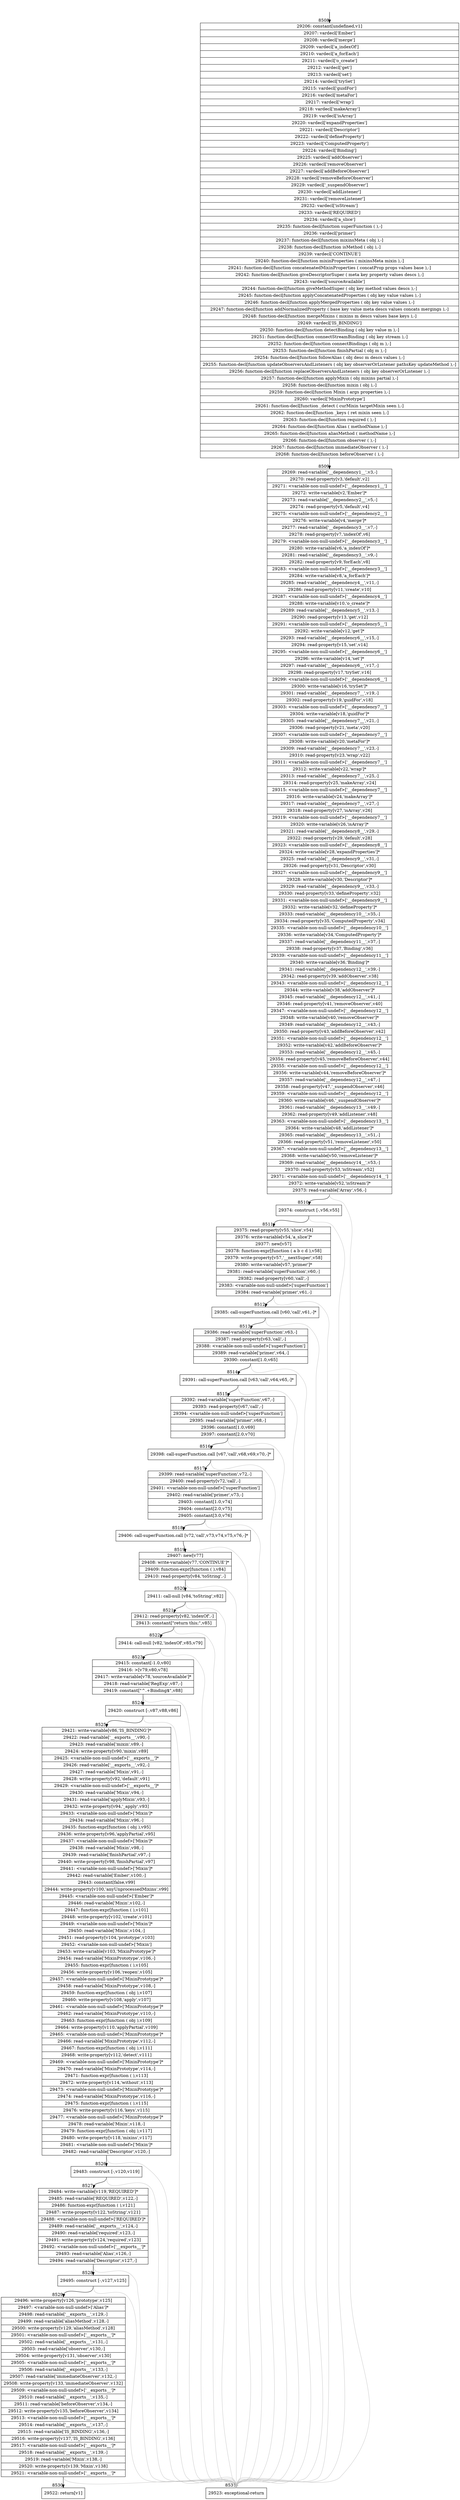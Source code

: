 digraph {
rankdir="TD"
BB_entry662[shape=none,label=""];
BB_entry662 -> BB8508 [tailport=s, headport=n, headlabel="    8508"]
BB8508 [shape=record label="{29206: constant[undefined,v1]|29207: vardecl['Ember']|29208: vardecl['merge']|29209: vardecl['a_indexOf']|29210: vardecl['a_forEach']|29211: vardecl['o_create']|29212: vardecl['get']|29213: vardecl['set']|29214: vardecl['trySet']|29215: vardecl['guidFor']|29216: vardecl['metaFor']|29217: vardecl['wrap']|29218: vardecl['makeArray']|29219: vardecl['isArray']|29220: vardecl['expandProperties']|29221: vardecl['Descriptor']|29222: vardecl['defineProperty']|29223: vardecl['ComputedProperty']|29224: vardecl['Binding']|29225: vardecl['addObserver']|29226: vardecl['removeObserver']|29227: vardecl['addBeforeObserver']|29228: vardecl['removeBeforeObserver']|29229: vardecl['_suspendObserver']|29230: vardecl['addListener']|29231: vardecl['removeListener']|29232: vardecl['isStream']|29233: vardecl['REQUIRED']|29234: vardecl['a_slice']|29235: function-decl[function superFunction ( ),-]|29236: vardecl['primer']|29237: function-decl[function mixinsMeta ( obj ),-]|29238: function-decl[function isMethod ( obj ),-]|29239: vardecl['CONTINUE']|29240: function-decl[function mixinProperties ( mixinsMeta mixin ),-]|29241: function-decl[function concatenatedMixinProperties ( concatProp props values base ),-]|29242: function-decl[function giveDescriptorSuper ( meta key property values descs ),-]|29243: vardecl['sourceAvailable']|29244: function-decl[function giveMethodSuper ( obj key method values descs ),-]|29245: function-decl[function applyConcatenatedProperties ( obj key value values ),-]|29246: function-decl[function applyMergedProperties ( obj key value values ),-]|29247: function-decl[function addNormalizedProperty ( base key value meta descs values concats mergings ),-]|29248: function-decl[function mergeMixins ( mixins m descs values base keys ),-]|29249: vardecl['IS_BINDING']|29250: function-decl[function detectBinding ( obj key value m ),-]|29251: function-decl[function connectStreamBinding ( obj key stream ),-]|29252: function-decl[function connectBindings ( obj m ),-]|29253: function-decl[function finishPartial ( obj m ),-]|29254: function-decl[function followAlias ( obj desc m descs values ),-]|29255: function-decl[function updateObserversAndListeners ( obj key observerOrListener pathsKey updateMethod ),-]|29256: function-decl[function replaceObserversAndListeners ( obj key observerOrListener ),-]|29257: function-decl[function applyMixin ( obj mixins partial ),-]|29258: function-decl[function mixin ( obj ),-]|29259: function-decl[function Mixin ( args properties ),-]|29260: vardecl['MixinPrototype']|29261: function-decl[function _detect ( curMixin targetMixin seen ),-]|29262: function-decl[function _keys ( ret mixin seen ),-]|29263: function-decl[function required ( ),-]|29264: function-decl[function Alias ( methodName ),-]|29265: function-decl[function aliasMethod ( methodName ),-]|29266: function-decl[function observer ( ),-]|29267: function-decl[function immediateObserver ( ),-]|29268: function-decl[function beforeObserver ( ),-]}" ] 
BB8508 -> BB8509 [tailport=s, headport=n, headlabel="      8509"]
BB8509 [shape=record label="{29269: read-variable['__dependency1__',v3,-]|29270: read-property[v3,'default',v2]|29271: \<variable-non-null-undef\>['__dependency1__']|29272: write-variable[v2,'Ember']*|29273: read-variable['__dependency2__',v5,-]|29274: read-property[v5,'default',v4]|29275: \<variable-non-null-undef\>['__dependency2__']|29276: write-variable[v4,'merge']*|29277: read-variable['__dependency3__',v7,-]|29278: read-property[v7,'indexOf',v6]|29279: \<variable-non-null-undef\>['__dependency3__']|29280: write-variable[v6,'a_indexOf']*|29281: read-variable['__dependency3__',v9,-]|29282: read-property[v9,'forEach',v8]|29283: \<variable-non-null-undef\>['__dependency3__']|29284: write-variable[v8,'a_forEach']*|29285: read-variable['__dependency4__',v11,-]|29286: read-property[v11,'create',v10]|29287: \<variable-non-null-undef\>['__dependency4__']|29288: write-variable[v10,'o_create']*|29289: read-variable['__dependency5__',v13,-]|29290: read-property[v13,'get',v12]|29291: \<variable-non-null-undef\>['__dependency5__']|29292: write-variable[v12,'get']*|29293: read-variable['__dependency6__',v15,-]|29294: read-property[v15,'set',v14]|29295: \<variable-non-null-undef\>['__dependency6__']|29296: write-variable[v14,'set']*|29297: read-variable['__dependency6__',v17,-]|29298: read-property[v17,'trySet',v16]|29299: \<variable-non-null-undef\>['__dependency6__']|29300: write-variable[v16,'trySet']*|29301: read-variable['__dependency7__',v19,-]|29302: read-property[v19,'guidFor',v18]|29303: \<variable-non-null-undef\>['__dependency7__']|29304: write-variable[v18,'guidFor']*|29305: read-variable['__dependency7__',v21,-]|29306: read-property[v21,'meta',v20]|29307: \<variable-non-null-undef\>['__dependency7__']|29308: write-variable[v20,'metaFor']*|29309: read-variable['__dependency7__',v23,-]|29310: read-property[v23,'wrap',v22]|29311: \<variable-non-null-undef\>['__dependency7__']|29312: write-variable[v22,'wrap']*|29313: read-variable['__dependency7__',v25,-]|29314: read-property[v25,'makeArray',v24]|29315: \<variable-non-null-undef\>['__dependency7__']|29316: write-variable[v24,'makeArray']*|29317: read-variable['__dependency7__',v27,-]|29318: read-property[v27,'isArray',v26]|29319: \<variable-non-null-undef\>['__dependency7__']|29320: write-variable[v26,'isArray']*|29321: read-variable['__dependency8__',v29,-]|29322: read-property[v29,'default',v28]|29323: \<variable-non-null-undef\>['__dependency8__']|29324: write-variable[v28,'expandProperties']*|29325: read-variable['__dependency9__',v31,-]|29326: read-property[v31,'Descriptor',v30]|29327: \<variable-non-null-undef\>['__dependency9__']|29328: write-variable[v30,'Descriptor']*|29329: read-variable['__dependency9__',v33,-]|29330: read-property[v33,'defineProperty',v32]|29331: \<variable-non-null-undef\>['__dependency9__']|29332: write-variable[v32,'defineProperty']*|29333: read-variable['__dependency10__',v35,-]|29334: read-property[v35,'ComputedProperty',v34]|29335: \<variable-non-null-undef\>['__dependency10__']|29336: write-variable[v34,'ComputedProperty']*|29337: read-variable['__dependency11__',v37,-]|29338: read-property[v37,'Binding',v36]|29339: \<variable-non-null-undef\>['__dependency11__']|29340: write-variable[v36,'Binding']*|29341: read-variable['__dependency12__',v39,-]|29342: read-property[v39,'addObserver',v38]|29343: \<variable-non-null-undef\>['__dependency12__']|29344: write-variable[v38,'addObserver']*|29345: read-variable['__dependency12__',v41,-]|29346: read-property[v41,'removeObserver',v40]|29347: \<variable-non-null-undef\>['__dependency12__']|29348: write-variable[v40,'removeObserver']*|29349: read-variable['__dependency12__',v43,-]|29350: read-property[v43,'addBeforeObserver',v42]|29351: \<variable-non-null-undef\>['__dependency12__']|29352: write-variable[v42,'addBeforeObserver']*|29353: read-variable['__dependency12__',v45,-]|29354: read-property[v45,'removeBeforeObserver',v44]|29355: \<variable-non-null-undef\>['__dependency12__']|29356: write-variable[v44,'removeBeforeObserver']*|29357: read-variable['__dependency12__',v47,-]|29358: read-property[v47,'_suspendObserver',v46]|29359: \<variable-non-null-undef\>['__dependency12__']|29360: write-variable[v46,'_suspendObserver']*|29361: read-variable['__dependency13__',v49,-]|29362: read-property[v49,'addListener',v48]|29363: \<variable-non-null-undef\>['__dependency13__']|29364: write-variable[v48,'addListener']*|29365: read-variable['__dependency13__',v51,-]|29366: read-property[v51,'removeListener',v50]|29367: \<variable-non-null-undef\>['__dependency13__']|29368: write-variable[v50,'removeListener']*|29369: read-variable['__dependency14__',v53,-]|29370: read-property[v53,'isStream',v52]|29371: \<variable-non-null-undef\>['__dependency14__']|29372: write-variable[v52,'isStream']*|29373: read-variable['Array',v56,-]}" ] 
BB8509 -> BB8510 [tailport=s, headport=n, headlabel="      8510"]
BB8509 -> BB8531 [tailport=s, headport=n, color=gray, headlabel="      8531"]
BB8510 [shape=record label="{29374: construct [-,v56,v55]}" ] 
BB8510 -> BB8511 [tailport=s, headport=n, headlabel="      8511"]
BB8510 -> BB8531 [tailport=s, headport=n, color=gray]
BB8511 [shape=record label="{29375: read-property[v55,'slice',v54]|29376: write-variable[v54,'a_slice']*|29377: new[v57]|29378: function-expr[function ( a b c d ),v58]|29379: write-property[v57,'__nextSuper',v58]|29380: write-variable[v57,'primer']*|29381: read-variable['superFunction',v60,-]|29382: read-property[v60,'call',-]|29383: \<variable-non-null-undef\>['superFunction']|29384: read-variable['primer',v61,-]}" ] 
BB8511 -> BB8512 [tailport=s, headport=n, headlabel="      8512"]
BB8511 -> BB8531 [tailport=s, headport=n, color=gray]
BB8512 [shape=record label="{29385: call-superFunction.call [v60,'call',v61,-]*}" ] 
BB8512 -> BB8513 [tailport=s, headport=n, headlabel="      8513"]
BB8512 -> BB8531 [tailport=s, headport=n, color=gray]
BB8513 [shape=record label="{29386: read-variable['superFunction',v63,-]|29387: read-property[v63,'call',-]|29388: \<variable-non-null-undef\>['superFunction']|29389: read-variable['primer',v64,-]|29390: constant[1.0,v65]}" ] 
BB8513 -> BB8514 [tailport=s, headport=n, headlabel="      8514"]
BB8513 -> BB8531 [tailport=s, headport=n, color=gray]
BB8514 [shape=record label="{29391: call-superFunction.call [v63,'call',v64,v65,-]*}" ] 
BB8514 -> BB8515 [tailport=s, headport=n, headlabel="      8515"]
BB8514 -> BB8531 [tailport=s, headport=n, color=gray]
BB8515 [shape=record label="{29392: read-variable['superFunction',v67,-]|29393: read-property[v67,'call',-]|29394: \<variable-non-null-undef\>['superFunction']|29395: read-variable['primer',v68,-]|29396: constant[1.0,v69]|29397: constant[2.0,v70]}" ] 
BB8515 -> BB8516 [tailport=s, headport=n, headlabel="      8516"]
BB8515 -> BB8531 [tailport=s, headport=n, color=gray]
BB8516 [shape=record label="{29398: call-superFunction.call [v67,'call',v68,v69,v70,-]*}" ] 
BB8516 -> BB8517 [tailport=s, headport=n, headlabel="      8517"]
BB8516 -> BB8531 [tailport=s, headport=n, color=gray]
BB8517 [shape=record label="{29399: read-variable['superFunction',v72,-]|29400: read-property[v72,'call',-]|29401: \<variable-non-null-undef\>['superFunction']|29402: read-variable['primer',v73,-]|29403: constant[1.0,v74]|29404: constant[2.0,v75]|29405: constant[3.0,v76]}" ] 
BB8517 -> BB8518 [tailport=s, headport=n, headlabel="      8518"]
BB8517 -> BB8531 [tailport=s, headport=n, color=gray]
BB8518 [shape=record label="{29406: call-superFunction.call [v72,'call',v73,v74,v75,v76,-]*}" ] 
BB8518 -> BB8519 [tailport=s, headport=n, headlabel="      8519"]
BB8518 -> BB8531 [tailport=s, headport=n, color=gray]
BB8519 [shape=record label="{29407: new[v77]|29408: write-variable[v77,'CONTINUE']*|29409: function-expr[function ( ),v84]|29410: read-property[v84,'toString',-]}" ] 
BB8519 -> BB8520 [tailport=s, headport=n, headlabel="      8520"]
BB8519 -> BB8531 [tailport=s, headport=n, color=gray]
BB8520 [shape=record label="{29411: call-null [v84,'toString',v82]}" ] 
BB8520 -> BB8521 [tailport=s, headport=n, headlabel="      8521"]
BB8520 -> BB8531 [tailport=s, headport=n, color=gray]
BB8521 [shape=record label="{29412: read-property[v82,'indexOf',-]|29413: constant[\"return this;\",v85]}" ] 
BB8521 -> BB8522 [tailport=s, headport=n, headlabel="      8522"]
BB8521 -> BB8531 [tailport=s, headport=n, color=gray]
BB8522 [shape=record label="{29414: call-null [v82,'indexOf',v85,v79]}" ] 
BB8522 -> BB8523 [tailport=s, headport=n, headlabel="      8523"]
BB8522 -> BB8531 [tailport=s, headport=n, color=gray]
BB8523 [shape=record label="{29415: constant[-1.0,v80]|29416: \>[v79,v80,v78]|29417: write-variable[v78,'sourceAvailable']*|29418: read-variable['RegExp',v87,-]|29419: constant[\"^.+Binding$\",v88]}" ] 
BB8523 -> BB8524 [tailport=s, headport=n, headlabel="      8524"]
BB8523 -> BB8531 [tailport=s, headport=n, color=gray]
BB8524 [shape=record label="{29420: construct [-,v87,v88,v86]}" ] 
BB8524 -> BB8525 [tailport=s, headport=n, headlabel="      8525"]
BB8524 -> BB8531 [tailport=s, headport=n, color=gray]
BB8525 [shape=record label="{29421: write-variable[v86,'IS_BINDING']*|29422: read-variable['__exports__',v90,-]|29423: read-variable['mixin',v89,-]|29424: write-property[v90,'mixin',v89]|29425: \<variable-non-null-undef\>['__exports__']*|29426: read-variable['__exports__',v92,-]|29427: read-variable['Mixin',v91,-]|29428: write-property[v92,'default',v91]|29429: \<variable-non-null-undef\>['__exports__']*|29430: read-variable['Mixin',v94,-]|29431: read-variable['applyMixin',v93,-]|29432: write-property[v94,'_apply',v93]|29433: \<variable-non-null-undef\>['Mixin']*|29434: read-variable['Mixin',v96,-]|29435: function-expr[function ( obj ),v95]|29436: write-property[v96,'applyPartial',v95]|29437: \<variable-non-null-undef\>['Mixin']*|29438: read-variable['Mixin',v98,-]|29439: read-variable['finishPartial',v97,-]|29440: write-property[v98,'finishPartial',v97]|29441: \<variable-non-null-undef\>['Mixin']*|29442: read-variable['Ember',v100,-]|29443: constant[false,v99]|29444: write-property[v100,'anyUnprocessedMixins',v99]|29445: \<variable-non-null-undef\>['Ember']*|29446: read-variable['Mixin',v102,-]|29447: function-expr[function ( ),v101]|29448: write-property[v102,'create',v101]|29449: \<variable-non-null-undef\>['Mixin']*|29450: read-variable['Mixin',v104,-]|29451: read-property[v104,'prototype',v103]|29452: \<variable-non-null-undef\>['Mixin']|29453: write-variable[v103,'MixinPrototype']*|29454: read-variable['MixinPrototype',v106,-]|29455: function-expr[function ( ),v105]|29456: write-property[v106,'reopen',v105]|29457: \<variable-non-null-undef\>['MixinPrototype']*|29458: read-variable['MixinPrototype',v108,-]|29459: function-expr[function ( obj ),v107]|29460: write-property[v108,'apply',v107]|29461: \<variable-non-null-undef\>['MixinPrototype']*|29462: read-variable['MixinPrototype',v110,-]|29463: function-expr[function ( obj ),v109]|29464: write-property[v110,'applyPartial',v109]|29465: \<variable-non-null-undef\>['MixinPrototype']*|29466: read-variable['MixinPrototype',v112,-]|29467: function-expr[function ( obj ),v111]|29468: write-property[v112,'detect',v111]|29469: \<variable-non-null-undef\>['MixinPrototype']*|29470: read-variable['MixinPrototype',v114,-]|29471: function-expr[function ( ),v113]|29472: write-property[v114,'without',v113]|29473: \<variable-non-null-undef\>['MixinPrototype']*|29474: read-variable['MixinPrototype',v116,-]|29475: function-expr[function ( ),v115]|29476: write-property[v116,'keys',v115]|29477: \<variable-non-null-undef\>['MixinPrototype']*|29478: read-variable['Mixin',v118,-]|29479: function-expr[function ( obj ),v117]|29480: write-property[v118,'mixins',v117]|29481: \<variable-non-null-undef\>['Mixin']*|29482: read-variable['Descriptor',v120,-]}" ] 
BB8525 -> BB8526 [tailport=s, headport=n, headlabel="      8526"]
BB8525 -> BB8531 [tailport=s, headport=n, color=gray]
BB8526 [shape=record label="{29483: construct [-,v120,v119]}" ] 
BB8526 -> BB8527 [tailport=s, headport=n, headlabel="      8527"]
BB8526 -> BB8531 [tailport=s, headport=n, color=gray]
BB8527 [shape=record label="{29484: write-variable[v119,'REQUIRED']*|29485: read-variable['REQUIRED',v122,-]|29486: function-expr[function ( ),v121]|29487: write-property[v122,'toString',v121]|29488: \<variable-non-null-undef\>['REQUIRED']*|29489: read-variable['__exports__',v124,-]|29490: read-variable['required',v123,-]|29491: write-property[v124,'required',v123]|29492: \<variable-non-null-undef\>['__exports__']*|29493: read-variable['Alias',v126,-]|29494: read-variable['Descriptor',v127,-]}" ] 
BB8527 -> BB8528 [tailport=s, headport=n, headlabel="      8528"]
BB8527 -> BB8531 [tailport=s, headport=n, color=gray]
BB8528 [shape=record label="{29495: construct [-,v127,v125]}" ] 
BB8528 -> BB8529 [tailport=s, headport=n, headlabel="      8529"]
BB8528 -> BB8531 [tailport=s, headport=n, color=gray]
BB8529 [shape=record label="{29496: write-property[v126,'prototype',v125]|29497: \<variable-non-null-undef\>['Alias']*|29498: read-variable['__exports__',v129,-]|29499: read-variable['aliasMethod',v128,-]|29500: write-property[v129,'aliasMethod',v128]|29501: \<variable-non-null-undef\>['__exports__']*|29502: read-variable['__exports__',v131,-]|29503: read-variable['observer',v130,-]|29504: write-property[v131,'observer',v130]|29505: \<variable-non-null-undef\>['__exports__']*|29506: read-variable['__exports__',v133,-]|29507: read-variable['immediateObserver',v132,-]|29508: write-property[v133,'immediateObserver',v132]|29509: \<variable-non-null-undef\>['__exports__']*|29510: read-variable['__exports__',v135,-]|29511: read-variable['beforeObserver',v134,-]|29512: write-property[v135,'beforeObserver',v134]|29513: \<variable-non-null-undef\>['__exports__']*|29514: read-variable['__exports__',v137,-]|29515: read-variable['IS_BINDING',v136,-]|29516: write-property[v137,'IS_BINDING',v136]|29517: \<variable-non-null-undef\>['__exports__']*|29518: read-variable['__exports__',v139,-]|29519: read-variable['Mixin',v138,-]|29520: write-property[v139,'Mixin',v138]|29521: \<variable-non-null-undef\>['__exports__']*}" ] 
BB8529 -> BB8530 [tailport=s, headport=n, headlabel="      8530"]
BB8529 -> BB8531 [tailport=s, headport=n, color=gray]
BB8530 [shape=record label="{29522: return[v1]}" ] 
BB8531 [shape=record label="{29523: exceptional-return}" ] 
//#$~ 15340
}
